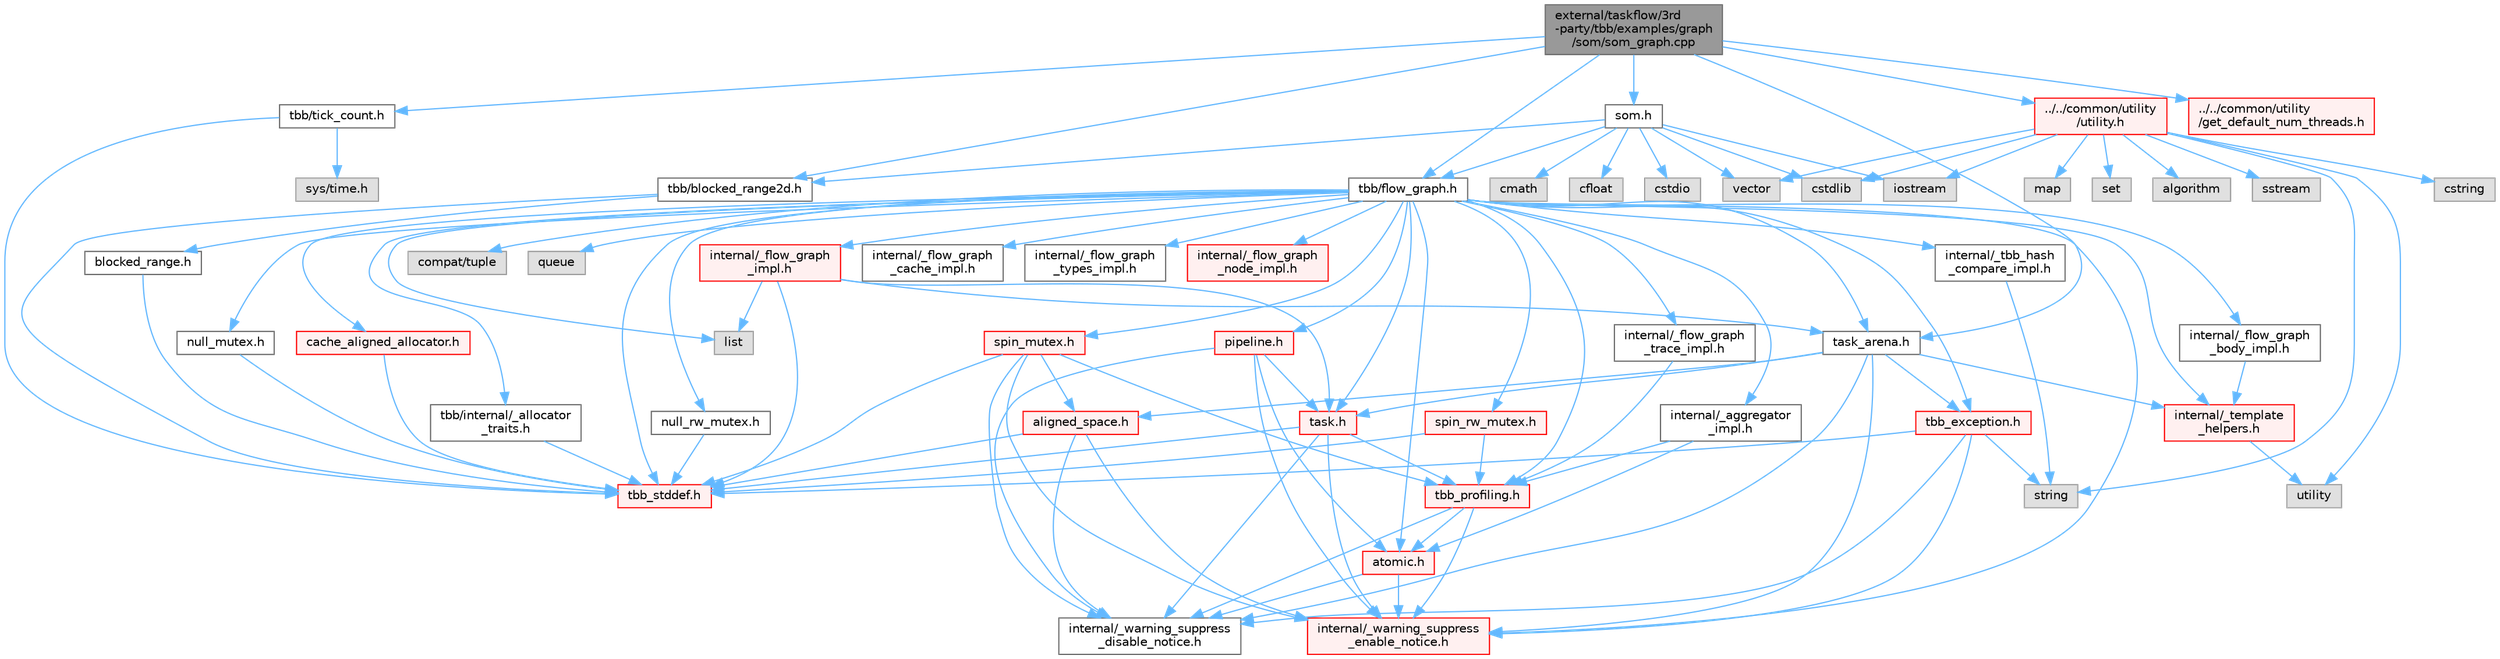 digraph "external/taskflow/3rd-party/tbb/examples/graph/som/som_graph.cpp"
{
 // LATEX_PDF_SIZE
  bgcolor="transparent";
  edge [fontname=Helvetica,fontsize=10,labelfontname=Helvetica,labelfontsize=10];
  node [fontname=Helvetica,fontsize=10,shape=box,height=0.2,width=0.4];
  Node1 [id="Node000001",label="external/taskflow/3rd\l-party/tbb/examples/graph\l/som/som_graph.cpp",height=0.2,width=0.4,color="gray40", fillcolor="grey60", style="filled", fontcolor="black",tooltip=" "];
  Node1 -> Node2 [id="edge1_Node000001_Node000002",color="steelblue1",style="solid",tooltip=" "];
  Node2 [id="Node000002",label="som.h",height=0.2,width=0.4,color="grey40", fillcolor="white", style="filled",URL="$som_8h.html",tooltip=" "];
  Node2 -> Node3 [id="edge2_Node000002_Node000003",color="steelblue1",style="solid",tooltip=" "];
  Node3 [id="Node000003",label="vector",height=0.2,width=0.4,color="grey60", fillcolor="#E0E0E0", style="filled",tooltip=" "];
  Node2 -> Node4 [id="edge3_Node000002_Node000004",color="steelblue1",style="solid",tooltip=" "];
  Node4 [id="Node000004",label="cstdlib",height=0.2,width=0.4,color="grey60", fillcolor="#E0E0E0", style="filled",tooltip=" "];
  Node2 -> Node5 [id="edge4_Node000002_Node000005",color="steelblue1",style="solid",tooltip=" "];
  Node5 [id="Node000005",label="cmath",height=0.2,width=0.4,color="grey60", fillcolor="#E0E0E0", style="filled",tooltip=" "];
  Node2 -> Node6 [id="edge5_Node000002_Node000006",color="steelblue1",style="solid",tooltip=" "];
  Node6 [id="Node000006",label="cfloat",height=0.2,width=0.4,color="grey60", fillcolor="#E0E0E0", style="filled",tooltip=" "];
  Node2 -> Node7 [id="edge6_Node000002_Node000007",color="steelblue1",style="solid",tooltip=" "];
  Node7 [id="Node000007",label="iostream",height=0.2,width=0.4,color="grey60", fillcolor="#E0E0E0", style="filled",tooltip=" "];
  Node2 -> Node8 [id="edge7_Node000002_Node000008",color="steelblue1",style="solid",tooltip=" "];
  Node8 [id="Node000008",label="cstdio",height=0.2,width=0.4,color="grey60", fillcolor="#E0E0E0", style="filled",tooltip=" "];
  Node2 -> Node9 [id="edge8_Node000002_Node000009",color="steelblue1",style="solid",tooltip=" "];
  Node9 [id="Node000009",label="tbb/flow_graph.h",height=0.2,width=0.4,color="grey40", fillcolor="white", style="filled",URL="$flow__graph_8h.html",tooltip="The graph related classes and functions"];
  Node9 -> Node10 [id="edge9_Node000009_Node000010",color="steelblue1",style="solid",tooltip=" "];
  Node10 [id="Node000010",label="internal/_warning_suppress\l_enable_notice.h",height=0.2,width=0.4,color="red", fillcolor="#FFF0F0", style="filled",URL="$__warning__suppress__enable__notice_8h.html",tooltip=" "];
  Node9 -> Node13 [id="edge10_Node000009_Node000013",color="steelblue1",style="solid",tooltip=" "];
  Node13 [id="Node000013",label="tbb_stddef.h",height=0.2,width=0.4,color="red", fillcolor="#FFF0F0", style="filled",URL="$tbb__stddef_8h.html",tooltip=" "];
  Node9 -> Node15 [id="edge11_Node000009_Node000015",color="steelblue1",style="solid",tooltip=" "];
  Node15 [id="Node000015",label="atomic.h",height=0.2,width=0.4,color="red", fillcolor="#FFF0F0", style="filled",URL="$external_2taskflow_23rd-party_2tbb_2include_2tbb_2atomic_8h.html",tooltip=" "];
  Node15 -> Node10 [id="edge12_Node000015_Node000010",color="steelblue1",style="solid",tooltip=" "];
  Node15 -> Node18 [id="edge13_Node000015_Node000018",color="steelblue1",style="solid",tooltip=" "];
  Node18 [id="Node000018",label="internal/_warning_suppress\l_disable_notice.h",height=0.2,width=0.4,color="grey40", fillcolor="white", style="filled",URL="$__warning__suppress__disable__notice_8h.html",tooltip=" "];
  Node9 -> Node19 [id="edge14_Node000009_Node000019",color="steelblue1",style="solid",tooltip=" "];
  Node19 [id="Node000019",label="spin_mutex.h",height=0.2,width=0.4,color="red", fillcolor="#FFF0F0", style="filled",URL="$external_2taskflow_23rd-party_2tbb_2include_2tbb_2spin__mutex_8h.html",tooltip=" "];
  Node19 -> Node10 [id="edge15_Node000019_Node000010",color="steelblue1",style="solid",tooltip=" "];
  Node19 -> Node21 [id="edge16_Node000019_Node000021",color="steelblue1",style="solid",tooltip=" "];
  Node21 [id="Node000021",label="aligned_space.h",height=0.2,width=0.4,color="red", fillcolor="#FFF0F0", style="filled",URL="$aligned__space_8h.html",tooltip=" "];
  Node21 -> Node10 [id="edge17_Node000021_Node000010",color="steelblue1",style="solid",tooltip=" "];
  Node21 -> Node13 [id="edge18_Node000021_Node000013",color="steelblue1",style="solid",tooltip=" "];
  Node21 -> Node18 [id="edge19_Node000021_Node000018",color="steelblue1",style="solid",tooltip=" "];
  Node19 -> Node13 [id="edge20_Node000019_Node000013",color="steelblue1",style="solid",tooltip=" "];
  Node19 -> Node22 [id="edge21_Node000019_Node000022",color="steelblue1",style="solid",tooltip=" "];
  Node22 [id="Node000022",label="tbb_profiling.h",height=0.2,width=0.4,color="red", fillcolor="#FFF0F0", style="filled",URL="$tbb__profiling_8h.html",tooltip=" "];
  Node22 -> Node10 [id="edge22_Node000022_Node000010",color="steelblue1",style="solid",tooltip=" "];
  Node22 -> Node15 [id="edge23_Node000022_Node000015",color="steelblue1",style="solid",tooltip=" "];
  Node22 -> Node18 [id="edge24_Node000022_Node000018",color="steelblue1",style="solid",tooltip=" "];
  Node19 -> Node18 [id="edge25_Node000019_Node000018",color="steelblue1",style="solid",tooltip=" "];
  Node9 -> Node25 [id="edge26_Node000009_Node000025",color="steelblue1",style="solid",tooltip=" "];
  Node25 [id="Node000025",label="null_mutex.h",height=0.2,width=0.4,color="grey40", fillcolor="white", style="filled",URL="$external_2taskflow_23rd-party_2tbb_2include_2tbb_2null__mutex_8h.html",tooltip=" "];
  Node25 -> Node13 [id="edge27_Node000025_Node000013",color="steelblue1",style="solid",tooltip=" "];
  Node9 -> Node26 [id="edge28_Node000009_Node000026",color="steelblue1",style="solid",tooltip=" "];
  Node26 [id="Node000026",label="spin_rw_mutex.h",height=0.2,width=0.4,color="red", fillcolor="#FFF0F0", style="filled",URL="$spin__rw__mutex_8h.html",tooltip=" "];
  Node26 -> Node13 [id="edge29_Node000026_Node000013",color="steelblue1",style="solid",tooltip=" "];
  Node26 -> Node22 [id="edge30_Node000026_Node000022",color="steelblue1",style="solid",tooltip=" "];
  Node9 -> Node27 [id="edge31_Node000009_Node000027",color="steelblue1",style="solid",tooltip=" "];
  Node27 [id="Node000027",label="null_rw_mutex.h",height=0.2,width=0.4,color="grey40", fillcolor="white", style="filled",URL="$null__rw__mutex_8h.html",tooltip=" "];
  Node27 -> Node13 [id="edge32_Node000027_Node000013",color="steelblue1",style="solid",tooltip=" "];
  Node9 -> Node28 [id="edge33_Node000009_Node000028",color="steelblue1",style="solid",tooltip=" "];
  Node28 [id="Node000028",label="task.h",height=0.2,width=0.4,color="red", fillcolor="#FFF0F0", style="filled",URL="$task_8h.html",tooltip=" "];
  Node28 -> Node10 [id="edge34_Node000028_Node000010",color="steelblue1",style="solid",tooltip=" "];
  Node28 -> Node13 [id="edge35_Node000028_Node000013",color="steelblue1",style="solid",tooltip=" "];
  Node28 -> Node22 [id="edge36_Node000028_Node000022",color="steelblue1",style="solid",tooltip=" "];
  Node28 -> Node18 [id="edge37_Node000028_Node000018",color="steelblue1",style="solid",tooltip=" "];
  Node9 -> Node30 [id="edge38_Node000009_Node000030",color="steelblue1",style="solid",tooltip=" "];
  Node30 [id="Node000030",label="cache_aligned_allocator.h",height=0.2,width=0.4,color="red", fillcolor="#FFF0F0", style="filled",URL="$cache__aligned__allocator_8h.html",tooltip=" "];
  Node30 -> Node13 [id="edge39_Node000030_Node000013",color="steelblue1",style="solid",tooltip=" "];
  Node9 -> Node31 [id="edge40_Node000009_Node000031",color="steelblue1",style="solid",tooltip=" "];
  Node31 [id="Node000031",label="tbb_exception.h",height=0.2,width=0.4,color="red", fillcolor="#FFF0F0", style="filled",URL="$tbb__exception_8h.html",tooltip=" "];
  Node31 -> Node10 [id="edge41_Node000031_Node000010",color="steelblue1",style="solid",tooltip=" "];
  Node31 -> Node13 [id="edge42_Node000031_Node000013",color="steelblue1",style="solid",tooltip=" "];
  Node31 -> Node33 [id="edge43_Node000031_Node000033",color="steelblue1",style="solid",tooltip=" "];
  Node33 [id="Node000033",label="string",height=0.2,width=0.4,color="grey60", fillcolor="#E0E0E0", style="filled",tooltip=" "];
  Node31 -> Node18 [id="edge44_Node000031_Node000018",color="steelblue1",style="solid",tooltip=" "];
  Node9 -> Node37 [id="edge45_Node000009_Node000037",color="steelblue1",style="solid",tooltip=" "];
  Node37 [id="Node000037",label="pipeline.h",height=0.2,width=0.4,color="red", fillcolor="#FFF0F0", style="filled",URL="$pipeline_8h.html",tooltip=" "];
  Node37 -> Node10 [id="edge46_Node000037_Node000010",color="steelblue1",style="solid",tooltip=" "];
  Node37 -> Node15 [id="edge47_Node000037_Node000015",color="steelblue1",style="solid",tooltip=" "];
  Node37 -> Node28 [id="edge48_Node000037_Node000028",color="steelblue1",style="solid",tooltip=" "];
  Node37 -> Node18 [id="edge49_Node000037_Node000018",color="steelblue1",style="solid",tooltip=" "];
  Node9 -> Node38 [id="edge50_Node000009_Node000038",color="steelblue1",style="solid",tooltip=" "];
  Node38 [id="Node000038",label="internal/_template\l_helpers.h",height=0.2,width=0.4,color="red", fillcolor="#FFF0F0", style="filled",URL="$__template__helpers_8h.html",tooltip=" "];
  Node38 -> Node39 [id="edge51_Node000038_Node000039",color="steelblue1",style="solid",tooltip=" "];
  Node39 [id="Node000039",label="utility",height=0.2,width=0.4,color="grey60", fillcolor="#E0E0E0", style="filled",tooltip=" "];
  Node9 -> Node40 [id="edge52_Node000009_Node000040",color="steelblue1",style="solid",tooltip=" "];
  Node40 [id="Node000040",label="internal/_aggregator\l_impl.h",height=0.2,width=0.4,color="grey40", fillcolor="white", style="filled",URL="$__aggregator__impl_8h.html",tooltip=" "];
  Node40 -> Node15 [id="edge53_Node000040_Node000015",color="steelblue1",style="solid",tooltip=" "];
  Node40 -> Node22 [id="edge54_Node000040_Node000022",color="steelblue1",style="solid",tooltip=" "];
  Node9 -> Node41 [id="edge55_Node000009_Node000041",color="steelblue1",style="solid",tooltip=" "];
  Node41 [id="Node000041",label="tbb/internal/_allocator\l_traits.h",height=0.2,width=0.4,color="grey40", fillcolor="white", style="filled",URL="$__allocator__traits_8h.html",tooltip=" "];
  Node41 -> Node13 [id="edge56_Node000041_Node000013",color="steelblue1",style="solid",tooltip=" "];
  Node9 -> Node22 [id="edge57_Node000009_Node000022",color="steelblue1",style="solid",tooltip=" "];
  Node9 -> Node42 [id="edge58_Node000009_Node000042",color="steelblue1",style="solid",tooltip=" "];
  Node42 [id="Node000042",label="task_arena.h",height=0.2,width=0.4,color="grey40", fillcolor="white", style="filled",URL="$task__arena_8h.html",tooltip=" "];
  Node42 -> Node10 [id="edge59_Node000042_Node000010",color="steelblue1",style="solid",tooltip=" "];
  Node42 -> Node28 [id="edge60_Node000042_Node000028",color="steelblue1",style="solid",tooltip=" "];
  Node42 -> Node31 [id="edge61_Node000042_Node000031",color="steelblue1",style="solid",tooltip=" "];
  Node42 -> Node38 [id="edge62_Node000042_Node000038",color="steelblue1",style="solid",tooltip=" "];
  Node42 -> Node21 [id="edge63_Node000042_Node000021",color="steelblue1",style="solid",tooltip=" "];
  Node42 -> Node18 [id="edge64_Node000042_Node000018",color="steelblue1",style="solid",tooltip=" "];
  Node9 -> Node43 [id="edge65_Node000009_Node000043",color="steelblue1",style="solid",tooltip=" "];
  Node43 [id="Node000043",label="compat/tuple",height=0.2,width=0.4,color="grey60", fillcolor="#E0E0E0", style="filled",tooltip=" "];
  Node9 -> Node44 [id="edge66_Node000009_Node000044",color="steelblue1",style="solid",tooltip=" "];
  Node44 [id="Node000044",label="list",height=0.2,width=0.4,color="grey60", fillcolor="#E0E0E0", style="filled",tooltip=" "];
  Node9 -> Node45 [id="edge67_Node000009_Node000045",color="steelblue1",style="solid",tooltip=" "];
  Node45 [id="Node000045",label="queue",height=0.2,width=0.4,color="grey60", fillcolor="#E0E0E0", style="filled",tooltip=" "];
  Node9 -> Node46 [id="edge68_Node000009_Node000046",color="steelblue1",style="solid",tooltip=" "];
  Node46 [id="Node000046",label="internal/_flow_graph\l_impl.h",height=0.2,width=0.4,color="red", fillcolor="#FFF0F0", style="filled",URL="$__flow__graph__impl_8h.html",tooltip=" "];
  Node46 -> Node13 [id="edge69_Node000046_Node000013",color="steelblue1",style="solid",tooltip=" "];
  Node46 -> Node28 [id="edge70_Node000046_Node000028",color="steelblue1",style="solid",tooltip=" "];
  Node46 -> Node42 [id="edge71_Node000046_Node000042",color="steelblue1",style="solid",tooltip=" "];
  Node46 -> Node44 [id="edge72_Node000046_Node000044",color="steelblue1",style="solid",tooltip=" "];
  Node9 -> Node48 [id="edge73_Node000009_Node000048",color="steelblue1",style="solid",tooltip=" "];
  Node48 [id="Node000048",label="internal/_flow_graph\l_trace_impl.h",height=0.2,width=0.4,color="grey40", fillcolor="white", style="filled",URL="$__flow__graph__trace__impl_8h.html",tooltip=" "];
  Node48 -> Node22 [id="edge74_Node000048_Node000022",color="steelblue1",style="solid",tooltip=" "];
  Node9 -> Node49 [id="edge75_Node000009_Node000049",color="steelblue1",style="solid",tooltip=" "];
  Node49 [id="Node000049",label="internal/_tbb_hash\l_compare_impl.h",height=0.2,width=0.4,color="grey40", fillcolor="white", style="filled",URL="$__tbb__hash__compare__impl_8h.html",tooltip=" "];
  Node49 -> Node33 [id="edge76_Node000049_Node000033",color="steelblue1",style="solid",tooltip=" "];
  Node9 -> Node50 [id="edge77_Node000009_Node000050",color="steelblue1",style="solid",tooltip=" "];
  Node50 [id="Node000050",label="internal/_flow_graph\l_body_impl.h",height=0.2,width=0.4,color="grey40", fillcolor="white", style="filled",URL="$__flow__graph__body__impl_8h.html",tooltip=" "];
  Node50 -> Node38 [id="edge78_Node000050_Node000038",color="steelblue1",style="solid",tooltip=" "];
  Node9 -> Node51 [id="edge79_Node000009_Node000051",color="steelblue1",style="solid",tooltip=" "];
  Node51 [id="Node000051",label="internal/_flow_graph\l_cache_impl.h",height=0.2,width=0.4,color="grey40", fillcolor="white", style="filled",URL="$__flow__graph__cache__impl_8h.html",tooltip=" "];
  Node9 -> Node52 [id="edge80_Node000009_Node000052",color="steelblue1",style="solid",tooltip=" "];
  Node52 [id="Node000052",label="internal/_flow_graph\l_types_impl.h",height=0.2,width=0.4,color="grey40", fillcolor="white", style="filled",URL="$__flow__graph__types__impl_8h.html",tooltip=" "];
  Node9 -> Node53 [id="edge81_Node000009_Node000053",color="steelblue1",style="solid",tooltip=" "];
  Node53 [id="Node000053",label="internal/_flow_graph\l_node_impl.h",height=0.2,width=0.4,color="red", fillcolor="#FFF0F0", style="filled",URL="$__flow__graph__node__impl_8h.html",tooltip=" "];
  Node2 -> Node55 [id="edge82_Node000002_Node000055",color="steelblue1",style="solid",tooltip=" "];
  Node55 [id="Node000055",label="tbb/blocked_range2d.h",height=0.2,width=0.4,color="grey40", fillcolor="white", style="filled",URL="$blocked__range2d_8h.html",tooltip=" "];
  Node55 -> Node13 [id="edge83_Node000055_Node000013",color="steelblue1",style="solid",tooltip=" "];
  Node55 -> Node56 [id="edge84_Node000055_Node000056",color="steelblue1",style="solid",tooltip=" "];
  Node56 [id="Node000056",label="blocked_range.h",height=0.2,width=0.4,color="grey40", fillcolor="white", style="filled",URL="$blocked__range_8h.html",tooltip=" "];
  Node56 -> Node13 [id="edge85_Node000056_Node000013",color="steelblue1",style="solid",tooltip=" "];
  Node1 -> Node9 [id="edge86_Node000001_Node000009",color="steelblue1",style="solid",tooltip=" "];
  Node1 -> Node55 [id="edge87_Node000001_Node000055",color="steelblue1",style="solid",tooltip=" "];
  Node1 -> Node57 [id="edge88_Node000001_Node000057",color="steelblue1",style="solid",tooltip=" "];
  Node57 [id="Node000057",label="tbb/tick_count.h",height=0.2,width=0.4,color="grey40", fillcolor="white", style="filled",URL="$tick__count_8h.html",tooltip=" "];
  Node57 -> Node13 [id="edge89_Node000057_Node000013",color="steelblue1",style="solid",tooltip=" "];
  Node57 -> Node58 [id="edge90_Node000057_Node000058",color="steelblue1",style="solid",tooltip=" "];
  Node58 [id="Node000058",label="sys/time.h",height=0.2,width=0.4,color="grey60", fillcolor="#E0E0E0", style="filled",tooltip=" "];
  Node1 -> Node42 [id="edge91_Node000001_Node000042",color="steelblue1",style="solid",tooltip=" "];
  Node1 -> Node59 [id="edge92_Node000001_Node000059",color="steelblue1",style="solid",tooltip=" "];
  Node59 [id="Node000059",label="../../common/utility\l/utility.h",height=0.2,width=0.4,color="red", fillcolor="#FFF0F0", style="filled",URL="$external_2taskflow_23rd-party_2tbb_2examples_2common_2utility_2utility_8h.html",tooltip=" "];
  Node59 -> Node39 [id="edge93_Node000059_Node000039",color="steelblue1",style="solid",tooltip=" "];
  Node59 -> Node33 [id="edge94_Node000059_Node000033",color="steelblue1",style="solid",tooltip=" "];
  Node59 -> Node35 [id="edge95_Node000059_Node000035",color="steelblue1",style="solid",tooltip=" "];
  Node35 [id="Node000035",label="cstring",height=0.2,width=0.4,color="grey60", fillcolor="#E0E0E0", style="filled",tooltip=" "];
  Node59 -> Node3 [id="edge96_Node000059_Node000003",color="steelblue1",style="solid",tooltip=" "];
  Node59 -> Node60 [id="edge97_Node000059_Node000060",color="steelblue1",style="solid",tooltip=" "];
  Node60 [id="Node000060",label="map",height=0.2,width=0.4,color="grey60", fillcolor="#E0E0E0", style="filled",tooltip=" "];
  Node59 -> Node61 [id="edge98_Node000059_Node000061",color="steelblue1",style="solid",tooltip=" "];
  Node61 [id="Node000061",label="set",height=0.2,width=0.4,color="grey60", fillcolor="#E0E0E0", style="filled",tooltip=" "];
  Node59 -> Node62 [id="edge99_Node000059_Node000062",color="steelblue1",style="solid",tooltip=" "];
  Node62 [id="Node000062",label="algorithm",height=0.2,width=0.4,color="grey60", fillcolor="#E0E0E0", style="filled",tooltip=" "];
  Node59 -> Node63 [id="edge100_Node000059_Node000063",color="steelblue1",style="solid",tooltip=" "];
  Node63 [id="Node000063",label="sstream",height=0.2,width=0.4,color="grey60", fillcolor="#E0E0E0", style="filled",tooltip=" "];
  Node59 -> Node7 [id="edge101_Node000059_Node000007",color="steelblue1",style="solid",tooltip=" "];
  Node59 -> Node4 [id="edge102_Node000059_Node000004",color="steelblue1",style="solid",tooltip=" "];
  Node1 -> Node68 [id="edge103_Node000001_Node000068",color="steelblue1",style="solid",tooltip=" "];
  Node68 [id="Node000068",label="../../common/utility\l/get_default_num_threads.h",height=0.2,width=0.4,color="red", fillcolor="#FFF0F0", style="filled",URL="$get__default__num__threads_8h.html",tooltip=" "];
}
